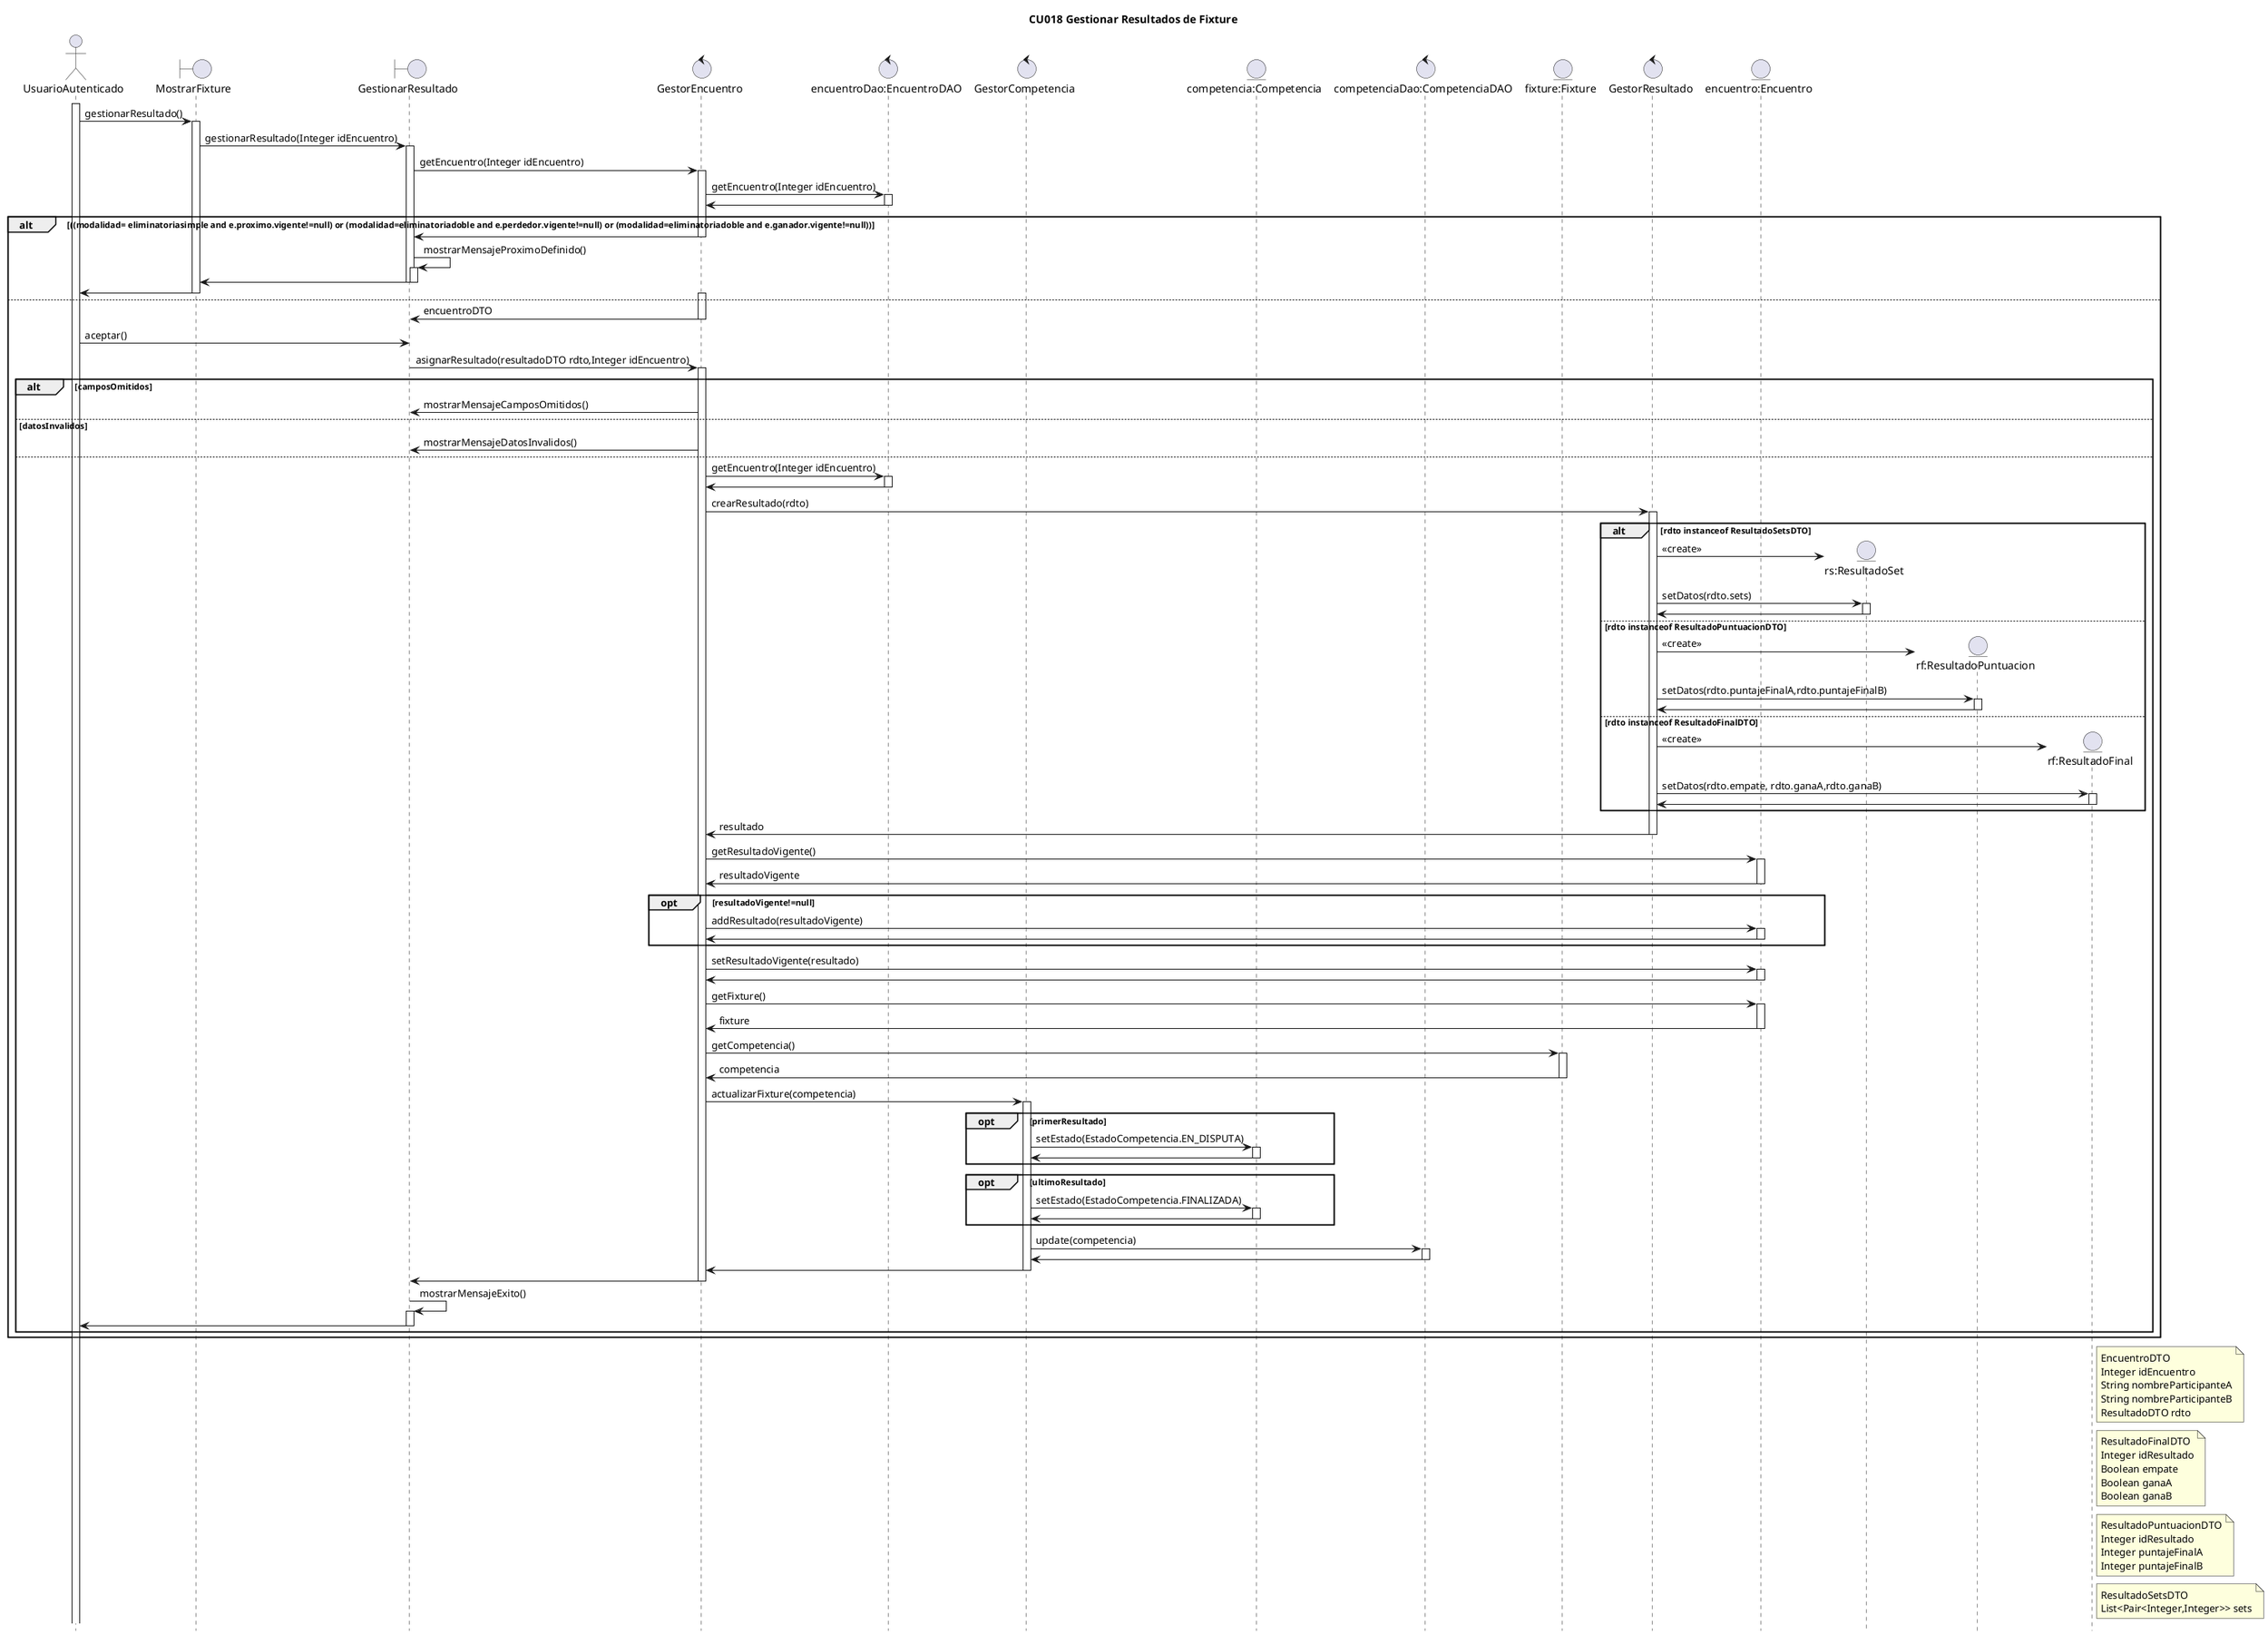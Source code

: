 @startuml
title CU018 Gestionar Resultados de Fixture
actor UsuarioAutenticado
boundary MostrarFixture as in1
boundary GestionarResultado as in2
control GestorEncuentro
control "encuentroDao:EncuentroDAO" as ED
control GestorCompetencia
entity "competencia:Competencia" as CC
control "competenciaDao:CompetenciaDAO" as CD
entity "fixture:Fixture" as FF
control GestorResultado
entity "encuentro:Encuentro" as EE

activate UsuarioAutenticado
UsuarioAutenticado-> in1: gestionarResultado()
activate in1
in1-> in2: gestionarResultado(Integer idEncuentro)
activate in2
in2-> GestorEncuentro: getEncuentro(Integer idEncuentro)
activate GestorEncuentro
GestorEncuentro-> ED: getEncuentro(Integer idEncuentro)
activate ED
ED-> GestorEncuentro
deactivate ED


alt ((modalidad= eliminatoriasimple and e.proximo.vigente!=null) or (modalidad=eliminatoriadoble and e.perdedor.vigente!=null) or (modalidad=eliminatoriadoble and e.ganador.vigente!=null))
    GestorEncuentro-> in2
    deactivate GestorEncuentro
    in2-> in2: mostrarMensajeProximoDefinido()
    activate in2
    in2-> in1
    deactivate in2
    deactivate in2
    in1-> UsuarioAutenticado
    deactivate in1
    
else
activate GestorEncuentro
GestorEncuentro-> in2: encuentroDTO 
deactivate GestorEncuentro
UsuarioAutenticado-> in2: aceptar()
in2-> GestorEncuentro: asignarResultado(resultadoDTO rdto,Integer idEncuentro)
activate GestorEncuentro
alt camposOmitidos
    GestorEncuentro-> in2: mostrarMensajeCamposOmitidos()
else  datosInvalidos
    GestorEncuentro-> in2: mostrarMensajeDatosInvalidos()
else
GestorEncuentro-> ED: getEncuentro(Integer idEncuentro)
activate ED
ED-> GestorEncuentro
deactivate ED
GestorEncuentro-> GestorResultado: crearResultado(rdto)
activate GestorResultado
alt rdto instanceof ResultadoSetsDTO
    create entity "rs:ResultadoSet" as RS
    GestorResultado -> RS: <<create>>
GestorResultado -> RS: setDatos(rdto.sets)
activate RS
RS-> GestorResultado
deactivate RS
else rdto instanceof ResultadoPuntuacionDTO
    create entity "rf:ResultadoPuntuacion" as RP
    GestorResultado -> RP: <<create>>
GestorResultado -> RP: setDatos(rdto.puntajeFinalA,rdto.puntajeFinalB)
activate RP
RP-> GestorResultado
deactivate RP
else rdto instanceof ResultadoFinalDTO
    create entity "rf:ResultadoFinal" as RF
    GestorResultado-> RF: <<create>>
GestorResultado-> RF: setDatos(rdto.empate, rdto.ganaA,rdto.ganaB)
activate RF
RF-> GestorResultado
deactivate RF

end
GestorResultado-> GestorEncuentro: resultado
deactivate GestorResultado
GestorEncuentro-> EE: getResultadoVigente()
activate EE
EE-> GestorEncuentro: resultadoVigente
deactivate EE
opt resultadoVigente!=null
    GestorEncuentro-> EE: addResultado(resultadoVigente)
    activate EE
EE-> GestorEncuentro
deactivate EE
end

GestorEncuentro-> EE: setResultadoVigente(resultado)
activate EE
EE-> GestorEncuentro
deactivate EE


GestorEncuentro-> EE:  getFixture()
activate EE
EE-> GestorEncuentro: fixture
deactivate EE

GestorEncuentro-> FF:  getCompetencia()
activate FF
FF-> GestorEncuentro: competencia
deactivate FF

GestorEncuentro-> GestorCompetencia: actualizarFixture(competencia)
activate GestorCompetencia
opt primerResultado
GestorCompetencia-> CC: setEstado(EstadoCompetencia.EN_DISPUTA)
activate CC
CC-> GestorCompetencia
deactivate CC
end
opt ultimoResultado
GestorCompetencia-> CC: setEstado(EstadoCompetencia.FINALIZADA)
activate CC
CC-> GestorCompetencia
deactivate CC
end
GestorCompetencia-> CD: update(competencia)
activate CD
CD-> GestorCompetencia
deactivate CD
GestorCompetencia-> GestorEncuentro
deactivate GestorCompetencia
GestorEncuentro-> in2
deactivate GestorEncuentro
in2-> in2: mostrarMensajeExito()
activate in2
in2-> UsuarioAutenticado
deactivate in2


end
end



note right of RF
EncuentroDTO
Integer idEncuentro
String nombreParticipanteA
String nombreParticipanteB
ResultadoDTO rdto
end note

note right of RF
ResultadoFinalDTO
Integer idResultado
Boolean empate
Boolean ganaA
Boolean ganaB
end note

note right of RF
ResultadoPuntuacionDTO
Integer idResultado
Integer puntajeFinalA
Integer puntajeFinalB
end note
note right of RF
ResultadoSetsDTO
List<Pair<Integer,Integer>> sets
end note


hide footbox
@enduml
